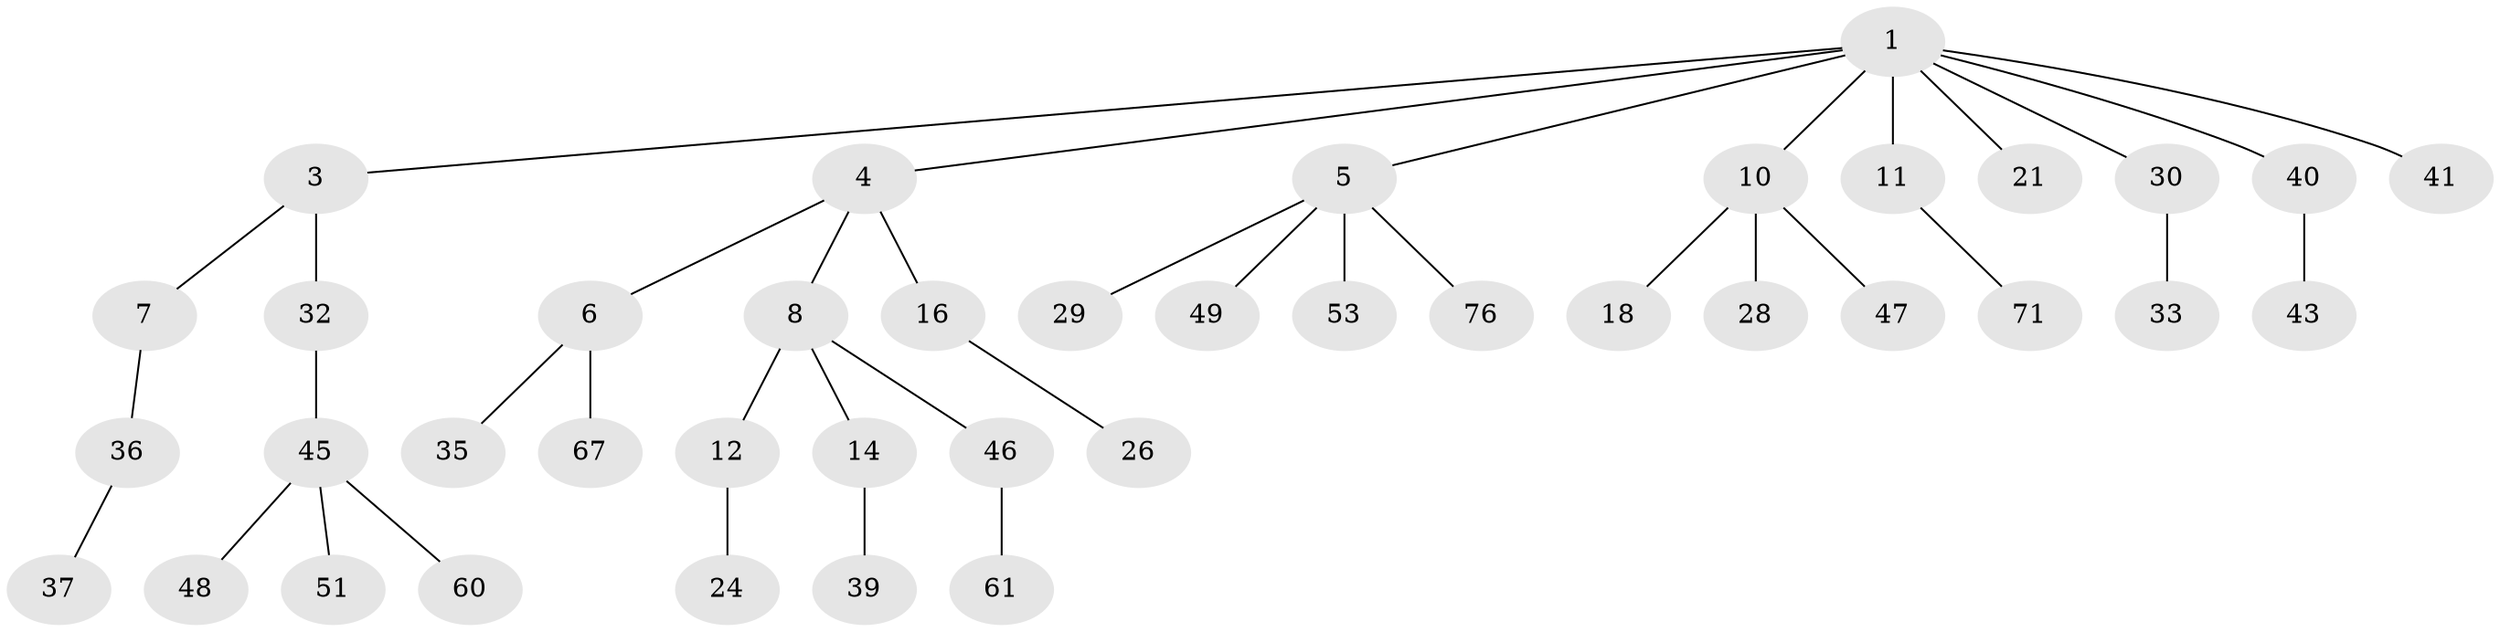 // original degree distribution, {5: 0.037037037037037035, 6: 0.024691358024691357, 4: 0.08641975308641975, 3: 0.1111111111111111, 2: 0.2222222222222222, 1: 0.5185185185185185}
// Generated by graph-tools (version 1.1) at 2025/15/03/09/25 04:15:33]
// undirected, 40 vertices, 39 edges
graph export_dot {
graph [start="1"]
  node [color=gray90,style=filled];
  1 [super="+2"];
  3 [super="+38"];
  4;
  5 [super="+34"];
  6 [super="+25"];
  7 [super="+13"];
  8 [super="+31+9+20"];
  10 [super="+17"];
  11 [super="+15+42"];
  12 [super="+44"];
  14 [super="+50+70+57"];
  16 [super="+23"];
  18 [super="+72+19+27"];
  21 [super="+68"];
  24;
  26;
  28;
  29;
  30 [super="+75"];
  32;
  33 [super="+80"];
  35;
  36;
  37 [super="+78"];
  39;
  40 [super="+81+66"];
  41;
  43;
  45;
  46;
  47;
  48;
  49;
  51 [super="+74"];
  53 [super="+79"];
  60;
  61;
  67;
  71;
  76;
  1 -- 5;
  1 -- 10;
  1 -- 11;
  1 -- 21;
  1 -- 3;
  1 -- 4;
  1 -- 40;
  1 -- 41;
  1 -- 30;
  3 -- 7;
  3 -- 32;
  4 -- 6;
  4 -- 8;
  4 -- 16;
  5 -- 29;
  5 -- 49;
  5 -- 53;
  5 -- 76;
  6 -- 67;
  6 -- 35;
  7 -- 36;
  8 -- 12;
  8 -- 46;
  8 -- 14;
  10 -- 28;
  10 -- 18;
  10 -- 47;
  11 -- 71;
  12 -- 24;
  14 -- 39;
  16 -- 26;
  30 -- 33;
  32 -- 45;
  36 -- 37;
  40 -- 43;
  45 -- 48;
  45 -- 51;
  45 -- 60;
  46 -- 61;
}
